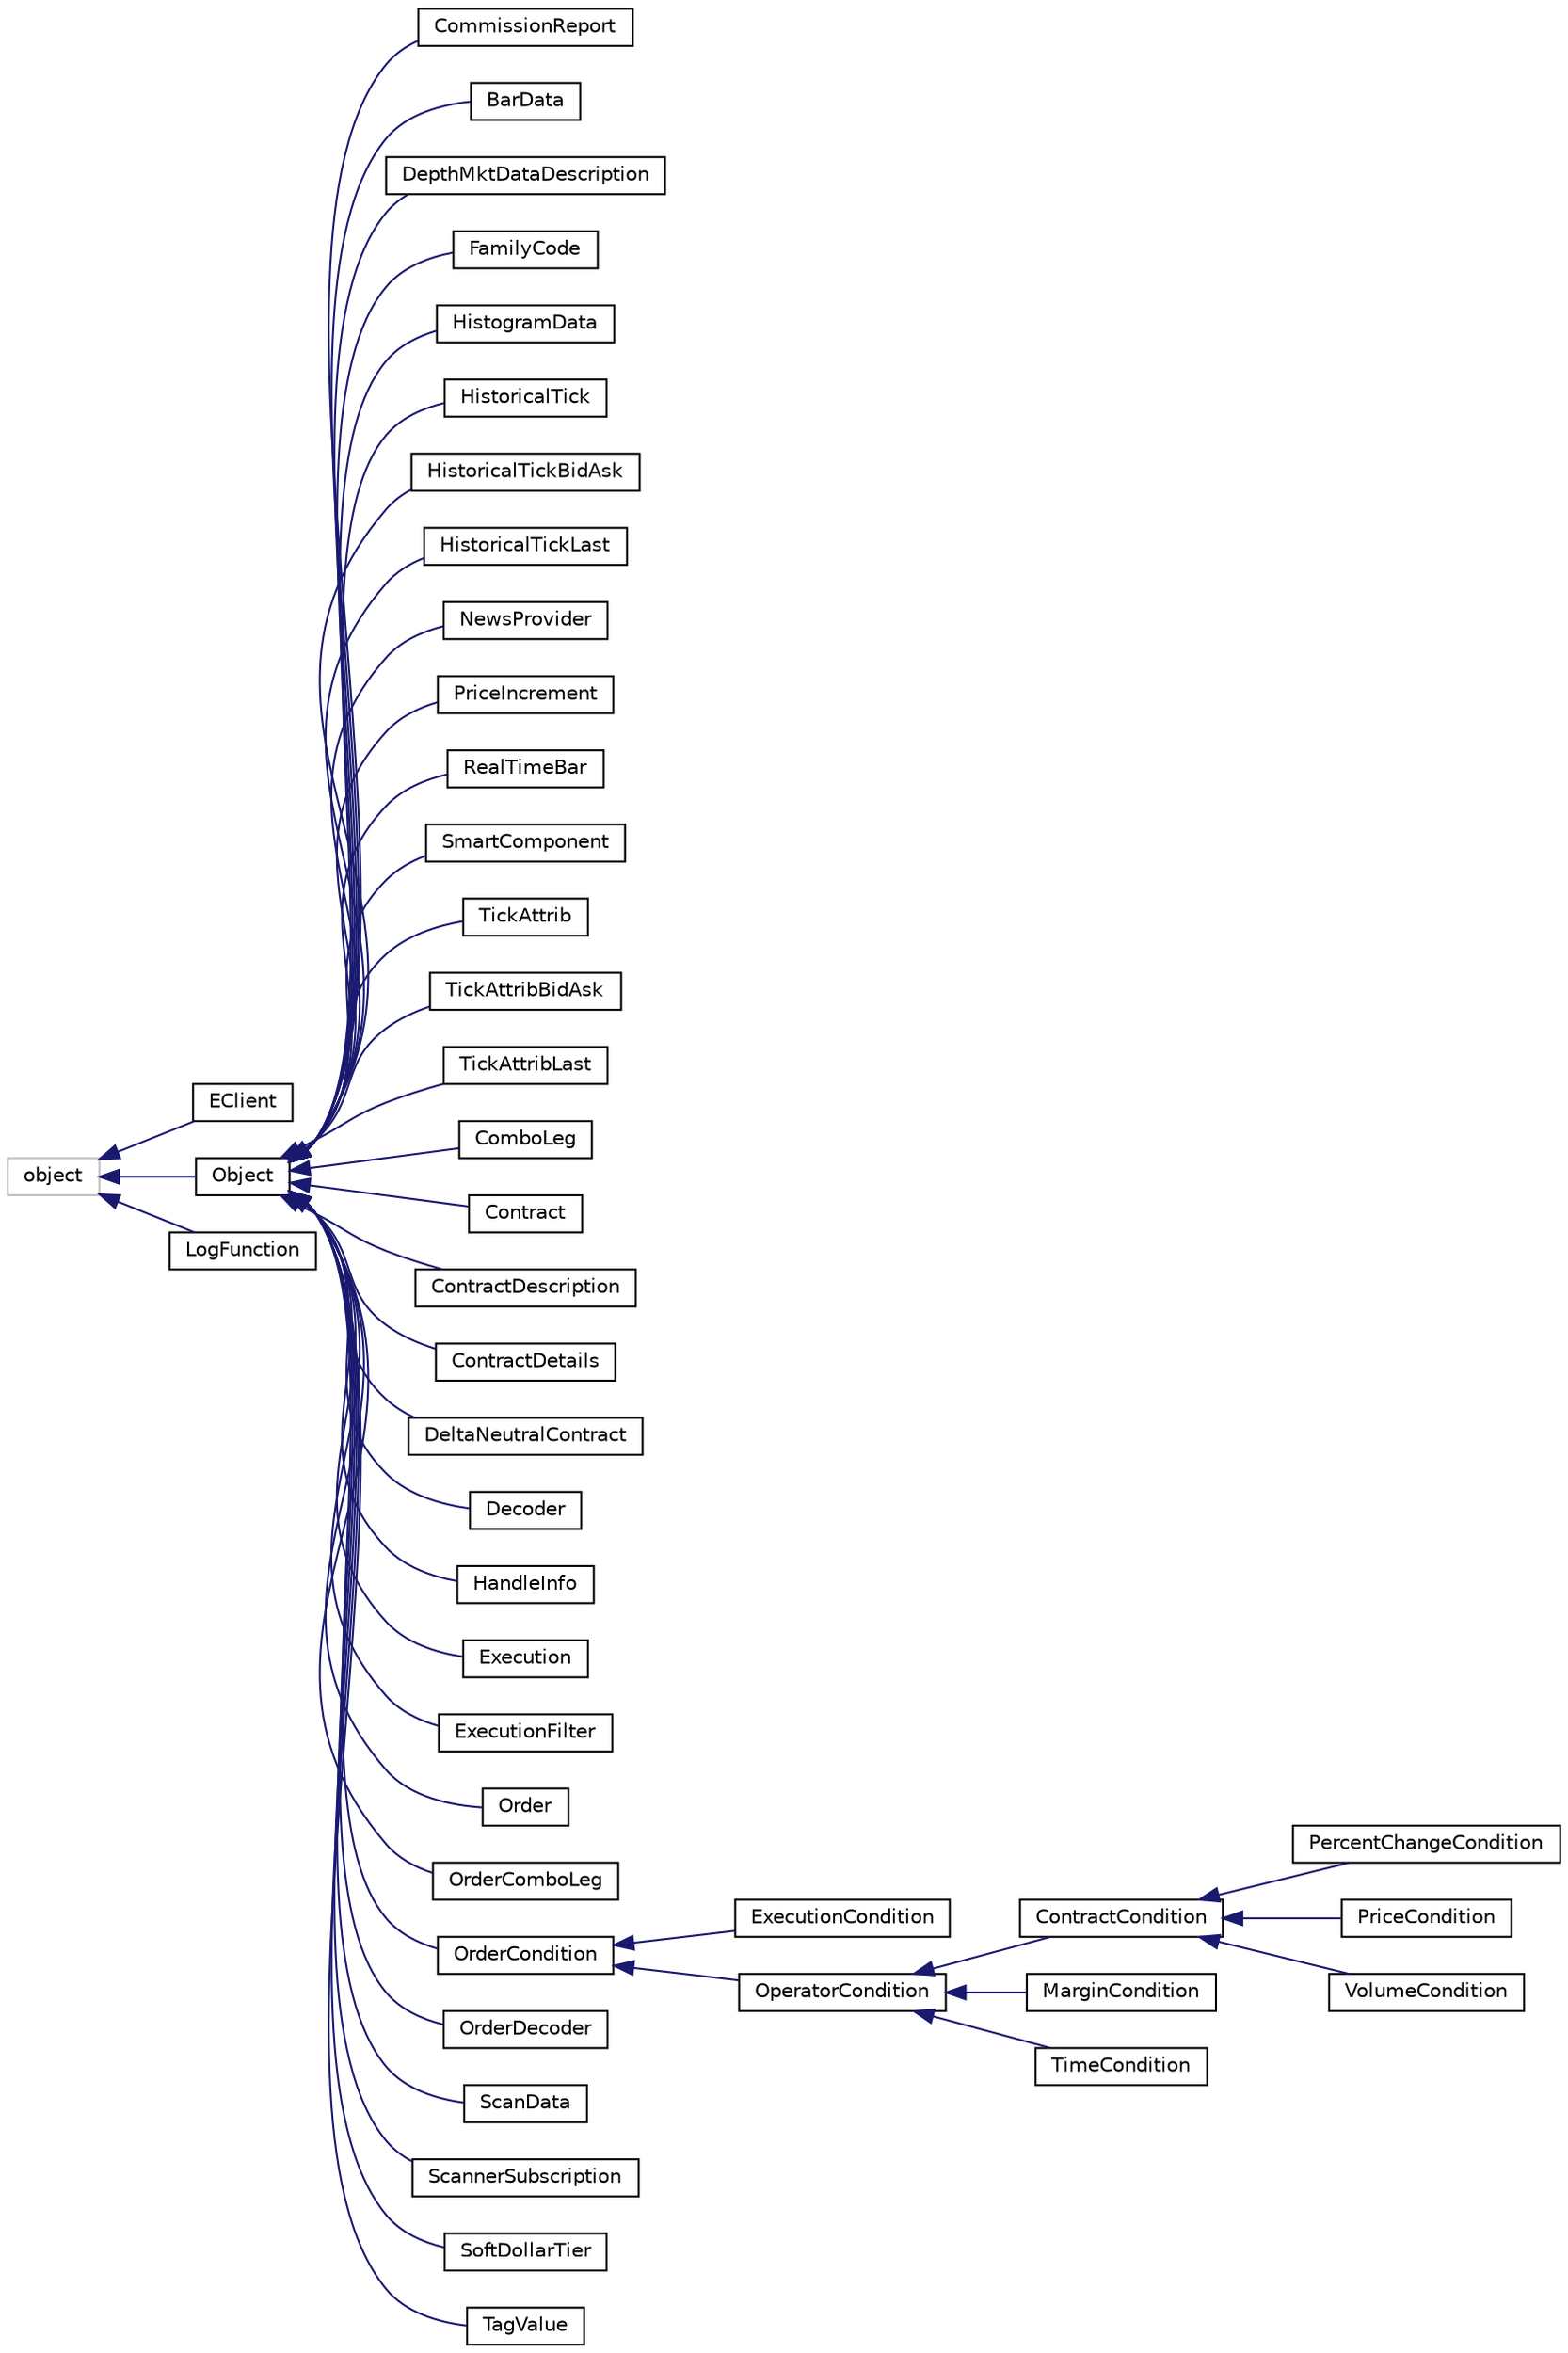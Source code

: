 digraph "Graphical Class Hierarchy"
{
 // LATEX_PDF_SIZE
  edge [fontname="Helvetica",fontsize="10",labelfontname="Helvetica",labelfontsize="10"];
  node [fontname="Helvetica",fontsize="10",shape=record];
  rankdir="LR";
  Node20 [label="object",height=0.2,width=0.4,color="grey75", fillcolor="white", style="filled",tooltip=" "];
  Node20 -> Node0 [dir="back",color="midnightblue",fontsize="10",style="solid",fontname="Helvetica"];
  Node0 [label="EClient",height=0.2,width=0.4,color="black", fillcolor="white", style="filled",URL="$classalphatrading_1_1trading_1_1trader_1_1ibapi_1_1client_1_1EClient.html",tooltip=" "];
  Node20 -> Node22 [dir="back",color="midnightblue",fontsize="10",style="solid",fontname="Helvetica"];
  Node22 [label="Object",height=0.2,width=0.4,color="black", fillcolor="white", style="filled",URL="$classalphatrading_1_1trading_1_1trader_1_1ibapi_1_1object__implem_1_1Object.html",tooltip=" "];
  Node22 -> Node23 [dir="back",color="midnightblue",fontsize="10",style="solid",fontname="Helvetica"];
  Node23 [label="CommissionReport",height=0.2,width=0.4,color="black", fillcolor="white", style="filled",URL="$classalphatrading_1_1trading_1_1trader_1_1ibapi_1_1commission__report_1_1CommissionReport.html",tooltip=" "];
  Node22 -> Node24 [dir="back",color="midnightblue",fontsize="10",style="solid",fontname="Helvetica"];
  Node24 [label="BarData",height=0.2,width=0.4,color="black", fillcolor="white", style="filled",URL="$classalphatrading_1_1trading_1_1trader_1_1ibapi_1_1common_1_1BarData.html",tooltip=" "];
  Node22 -> Node25 [dir="back",color="midnightblue",fontsize="10",style="solid",fontname="Helvetica"];
  Node25 [label="DepthMktDataDescription",height=0.2,width=0.4,color="black", fillcolor="white", style="filled",URL="$classalphatrading_1_1trading_1_1trader_1_1ibapi_1_1common_1_1DepthMktDataDescription.html",tooltip=" "];
  Node22 -> Node26 [dir="back",color="midnightblue",fontsize="10",style="solid",fontname="Helvetica"];
  Node26 [label="FamilyCode",height=0.2,width=0.4,color="black", fillcolor="white", style="filled",URL="$classalphatrading_1_1trading_1_1trader_1_1ibapi_1_1common_1_1FamilyCode.html",tooltip=" "];
  Node22 -> Node27 [dir="back",color="midnightblue",fontsize="10",style="solid",fontname="Helvetica"];
  Node27 [label="HistogramData",height=0.2,width=0.4,color="black", fillcolor="white", style="filled",URL="$classalphatrading_1_1trading_1_1trader_1_1ibapi_1_1common_1_1HistogramData.html",tooltip=" "];
  Node22 -> Node28 [dir="back",color="midnightblue",fontsize="10",style="solid",fontname="Helvetica"];
  Node28 [label="HistoricalTick",height=0.2,width=0.4,color="black", fillcolor="white", style="filled",URL="$classalphatrading_1_1trading_1_1trader_1_1ibapi_1_1common_1_1HistoricalTick.html",tooltip=" "];
  Node22 -> Node29 [dir="back",color="midnightblue",fontsize="10",style="solid",fontname="Helvetica"];
  Node29 [label="HistoricalTickBidAsk",height=0.2,width=0.4,color="black", fillcolor="white", style="filled",URL="$classalphatrading_1_1trading_1_1trader_1_1ibapi_1_1common_1_1HistoricalTickBidAsk.html",tooltip=" "];
  Node22 -> Node30 [dir="back",color="midnightblue",fontsize="10",style="solid",fontname="Helvetica"];
  Node30 [label="HistoricalTickLast",height=0.2,width=0.4,color="black", fillcolor="white", style="filled",URL="$classalphatrading_1_1trading_1_1trader_1_1ibapi_1_1common_1_1HistoricalTickLast.html",tooltip=" "];
  Node22 -> Node31 [dir="back",color="midnightblue",fontsize="10",style="solid",fontname="Helvetica"];
  Node31 [label="NewsProvider",height=0.2,width=0.4,color="black", fillcolor="white", style="filled",URL="$classalphatrading_1_1trading_1_1trader_1_1ibapi_1_1common_1_1NewsProvider.html",tooltip=" "];
  Node22 -> Node32 [dir="back",color="midnightblue",fontsize="10",style="solid",fontname="Helvetica"];
  Node32 [label="PriceIncrement",height=0.2,width=0.4,color="black", fillcolor="white", style="filled",URL="$classalphatrading_1_1trading_1_1trader_1_1ibapi_1_1common_1_1PriceIncrement.html",tooltip=" "];
  Node22 -> Node33 [dir="back",color="midnightblue",fontsize="10",style="solid",fontname="Helvetica"];
  Node33 [label="RealTimeBar",height=0.2,width=0.4,color="black", fillcolor="white", style="filled",URL="$classalphatrading_1_1trading_1_1trader_1_1ibapi_1_1common_1_1RealTimeBar.html",tooltip=" "];
  Node22 -> Node34 [dir="back",color="midnightblue",fontsize="10",style="solid",fontname="Helvetica"];
  Node34 [label="SmartComponent",height=0.2,width=0.4,color="black", fillcolor="white", style="filled",URL="$classalphatrading_1_1trading_1_1trader_1_1ibapi_1_1common_1_1SmartComponent.html",tooltip=" "];
  Node22 -> Node35 [dir="back",color="midnightblue",fontsize="10",style="solid",fontname="Helvetica"];
  Node35 [label="TickAttrib",height=0.2,width=0.4,color="black", fillcolor="white", style="filled",URL="$classalphatrading_1_1trading_1_1trader_1_1ibapi_1_1common_1_1TickAttrib.html",tooltip=" "];
  Node22 -> Node36 [dir="back",color="midnightblue",fontsize="10",style="solid",fontname="Helvetica"];
  Node36 [label="TickAttribBidAsk",height=0.2,width=0.4,color="black", fillcolor="white", style="filled",URL="$classalphatrading_1_1trading_1_1trader_1_1ibapi_1_1common_1_1TickAttribBidAsk.html",tooltip=" "];
  Node22 -> Node37 [dir="back",color="midnightblue",fontsize="10",style="solid",fontname="Helvetica"];
  Node37 [label="TickAttribLast",height=0.2,width=0.4,color="black", fillcolor="white", style="filled",URL="$classalphatrading_1_1trading_1_1trader_1_1ibapi_1_1common_1_1TickAttribLast.html",tooltip=" "];
  Node22 -> Node38 [dir="back",color="midnightblue",fontsize="10",style="solid",fontname="Helvetica"];
  Node38 [label="ComboLeg",height=0.2,width=0.4,color="black", fillcolor="white", style="filled",URL="$classalphatrading_1_1trading_1_1trader_1_1ibapi_1_1contract_1_1ComboLeg.html",tooltip=" "];
  Node22 -> Node39 [dir="back",color="midnightblue",fontsize="10",style="solid",fontname="Helvetica"];
  Node39 [label="Contract",height=0.2,width=0.4,color="black", fillcolor="white", style="filled",URL="$classalphatrading_1_1trading_1_1trader_1_1ibapi_1_1contract_1_1Contract.html",tooltip=" "];
  Node22 -> Node40 [dir="back",color="midnightblue",fontsize="10",style="solid",fontname="Helvetica"];
  Node40 [label="ContractDescription",height=0.2,width=0.4,color="black", fillcolor="white", style="filled",URL="$classalphatrading_1_1trading_1_1trader_1_1ibapi_1_1contract_1_1ContractDescription.html",tooltip=" "];
  Node22 -> Node41 [dir="back",color="midnightblue",fontsize="10",style="solid",fontname="Helvetica"];
  Node41 [label="ContractDetails",height=0.2,width=0.4,color="black", fillcolor="white", style="filled",URL="$classalphatrading_1_1trading_1_1trader_1_1ibapi_1_1contract_1_1ContractDetails.html",tooltip=" "];
  Node22 -> Node42 [dir="back",color="midnightblue",fontsize="10",style="solid",fontname="Helvetica"];
  Node42 [label="DeltaNeutralContract",height=0.2,width=0.4,color="black", fillcolor="white", style="filled",URL="$classalphatrading_1_1trading_1_1trader_1_1ibapi_1_1contract_1_1DeltaNeutralContract.html",tooltip=" "];
  Node22 -> Node43 [dir="back",color="midnightblue",fontsize="10",style="solid",fontname="Helvetica"];
  Node43 [label="Decoder",height=0.2,width=0.4,color="black", fillcolor="white", style="filled",URL="$classalphatrading_1_1trading_1_1trader_1_1ibapi_1_1decoder_1_1Decoder.html",tooltip=" "];
  Node22 -> Node44 [dir="back",color="midnightblue",fontsize="10",style="solid",fontname="Helvetica"];
  Node44 [label="HandleInfo",height=0.2,width=0.4,color="black", fillcolor="white", style="filled",URL="$classalphatrading_1_1trading_1_1trader_1_1ibapi_1_1decoder_1_1HandleInfo.html",tooltip=" "];
  Node22 -> Node45 [dir="back",color="midnightblue",fontsize="10",style="solid",fontname="Helvetica"];
  Node45 [label="Execution",height=0.2,width=0.4,color="black", fillcolor="white", style="filled",URL="$classalphatrading_1_1trading_1_1trader_1_1ibapi_1_1execution_1_1Execution.html",tooltip=" "];
  Node22 -> Node46 [dir="back",color="midnightblue",fontsize="10",style="solid",fontname="Helvetica"];
  Node46 [label="ExecutionFilter",height=0.2,width=0.4,color="black", fillcolor="white", style="filled",URL="$classalphatrading_1_1trading_1_1trader_1_1ibapi_1_1execution_1_1ExecutionFilter.html",tooltip=" "];
  Node22 -> Node47 [dir="back",color="midnightblue",fontsize="10",style="solid",fontname="Helvetica"];
  Node47 [label="Order",height=0.2,width=0.4,color="black", fillcolor="white", style="filled",URL="$classalphatrading_1_1trading_1_1trader_1_1ibapi_1_1order_1_1Order.html",tooltip=" "];
  Node22 -> Node48 [dir="back",color="midnightblue",fontsize="10",style="solid",fontname="Helvetica"];
  Node48 [label="OrderComboLeg",height=0.2,width=0.4,color="black", fillcolor="white", style="filled",URL="$classalphatrading_1_1trading_1_1trader_1_1ibapi_1_1order_1_1OrderComboLeg.html",tooltip=" "];
  Node22 -> Node49 [dir="back",color="midnightblue",fontsize="10",style="solid",fontname="Helvetica"];
  Node49 [label="OrderCondition",height=0.2,width=0.4,color="black", fillcolor="white", style="filled",URL="$classalphatrading_1_1trading_1_1trader_1_1ibapi_1_1order__condition_1_1OrderCondition.html",tooltip=" "];
  Node49 -> Node50 [dir="back",color="midnightblue",fontsize="10",style="solid",fontname="Helvetica"];
  Node50 [label="ExecutionCondition",height=0.2,width=0.4,color="black", fillcolor="white", style="filled",URL="$classalphatrading_1_1trading_1_1trader_1_1ibapi_1_1order__condition_1_1ExecutionCondition.html",tooltip=" "];
  Node49 -> Node51 [dir="back",color="midnightblue",fontsize="10",style="solid",fontname="Helvetica"];
  Node51 [label="OperatorCondition",height=0.2,width=0.4,color="black", fillcolor="white", style="filled",URL="$classalphatrading_1_1trading_1_1trader_1_1ibapi_1_1order__condition_1_1OperatorCondition.html",tooltip=" "];
  Node51 -> Node52 [dir="back",color="midnightblue",fontsize="10",style="solid",fontname="Helvetica"];
  Node52 [label="ContractCondition",height=0.2,width=0.4,color="black", fillcolor="white", style="filled",URL="$classalphatrading_1_1trading_1_1trader_1_1ibapi_1_1order__condition_1_1ContractCondition.html",tooltip=" "];
  Node52 -> Node53 [dir="back",color="midnightblue",fontsize="10",style="solid",fontname="Helvetica"];
  Node53 [label="PercentChangeCondition",height=0.2,width=0.4,color="black", fillcolor="white", style="filled",URL="$classalphatrading_1_1trading_1_1trader_1_1ibapi_1_1order__condition_1_1PercentChangeCondition.html",tooltip=" "];
  Node52 -> Node54 [dir="back",color="midnightblue",fontsize="10",style="solid",fontname="Helvetica"];
  Node54 [label="PriceCondition",height=0.2,width=0.4,color="black", fillcolor="white", style="filled",URL="$classalphatrading_1_1trading_1_1trader_1_1ibapi_1_1order__condition_1_1PriceCondition.html",tooltip=" "];
  Node52 -> Node55 [dir="back",color="midnightblue",fontsize="10",style="solid",fontname="Helvetica"];
  Node55 [label="VolumeCondition",height=0.2,width=0.4,color="black", fillcolor="white", style="filled",URL="$classalphatrading_1_1trading_1_1trader_1_1ibapi_1_1order__condition_1_1VolumeCondition.html",tooltip=" "];
  Node51 -> Node56 [dir="back",color="midnightblue",fontsize="10",style="solid",fontname="Helvetica"];
  Node56 [label="MarginCondition",height=0.2,width=0.4,color="black", fillcolor="white", style="filled",URL="$classalphatrading_1_1trading_1_1trader_1_1ibapi_1_1order__condition_1_1MarginCondition.html",tooltip=" "];
  Node51 -> Node57 [dir="back",color="midnightblue",fontsize="10",style="solid",fontname="Helvetica"];
  Node57 [label="TimeCondition",height=0.2,width=0.4,color="black", fillcolor="white", style="filled",URL="$classalphatrading_1_1trading_1_1trader_1_1ibapi_1_1order__condition_1_1TimeCondition.html",tooltip=" "];
  Node22 -> Node58 [dir="back",color="midnightblue",fontsize="10",style="solid",fontname="Helvetica"];
  Node58 [label="OrderDecoder",height=0.2,width=0.4,color="black", fillcolor="white", style="filled",URL="$classalphatrading_1_1trading_1_1trader_1_1ibapi_1_1orderdecoder_1_1OrderDecoder.html",tooltip=" "];
  Node22 -> Node59 [dir="back",color="midnightblue",fontsize="10",style="solid",fontname="Helvetica"];
  Node59 [label="ScanData",height=0.2,width=0.4,color="black", fillcolor="white", style="filled",URL="$classalphatrading_1_1trading_1_1trader_1_1ibapi_1_1scanner_1_1ScanData.html",tooltip=" "];
  Node22 -> Node60 [dir="back",color="midnightblue",fontsize="10",style="solid",fontname="Helvetica"];
  Node60 [label="ScannerSubscription",height=0.2,width=0.4,color="black", fillcolor="white", style="filled",URL="$classalphatrading_1_1trading_1_1trader_1_1ibapi_1_1scanner_1_1ScannerSubscription.html",tooltip=" "];
  Node22 -> Node61 [dir="back",color="midnightblue",fontsize="10",style="solid",fontname="Helvetica"];
  Node61 [label="SoftDollarTier",height=0.2,width=0.4,color="black", fillcolor="white", style="filled",URL="$classalphatrading_1_1trading_1_1trader_1_1ibapi_1_1softdollartier_1_1SoftDollarTier.html",tooltip=" "];
  Node22 -> Node62 [dir="back",color="midnightblue",fontsize="10",style="solid",fontname="Helvetica"];
  Node62 [label="TagValue",height=0.2,width=0.4,color="black", fillcolor="white", style="filled",URL="$classalphatrading_1_1trading_1_1trader_1_1ibapi_1_1tag__value_1_1TagValue.html",tooltip=" "];
  Node20 -> Node63 [dir="back",color="midnightblue",fontsize="10",style="solid",fontname="Helvetica"];
  Node63 [label="LogFunction",height=0.2,width=0.4,color="black", fillcolor="white", style="filled",URL="$classalphatrading_1_1trading_1_1trader_1_1ibapi_1_1utils_1_1LogFunction.html",tooltip=" "];
}
